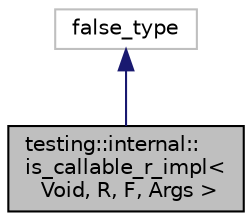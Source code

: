 digraph "testing::internal::is_callable_r_impl&lt; Void, R, F, Args &gt;"
{
  edge [fontname="Helvetica",fontsize="10",labelfontname="Helvetica",labelfontsize="10"];
  node [fontname="Helvetica",fontsize="10",shape=record];
  Node2 [label="testing::internal::\lis_callable_r_impl\<\l Void, R, F, Args \>",height=0.2,width=0.4,color="black", fillcolor="grey75", style="filled", fontcolor="black"];
  Node3 -> Node2 [dir="back",color="midnightblue",fontsize="10",style="solid",fontname="Helvetica"];
  Node3 [label="false_type",height=0.2,width=0.4,color="grey75", fillcolor="white", style="filled"];
}

